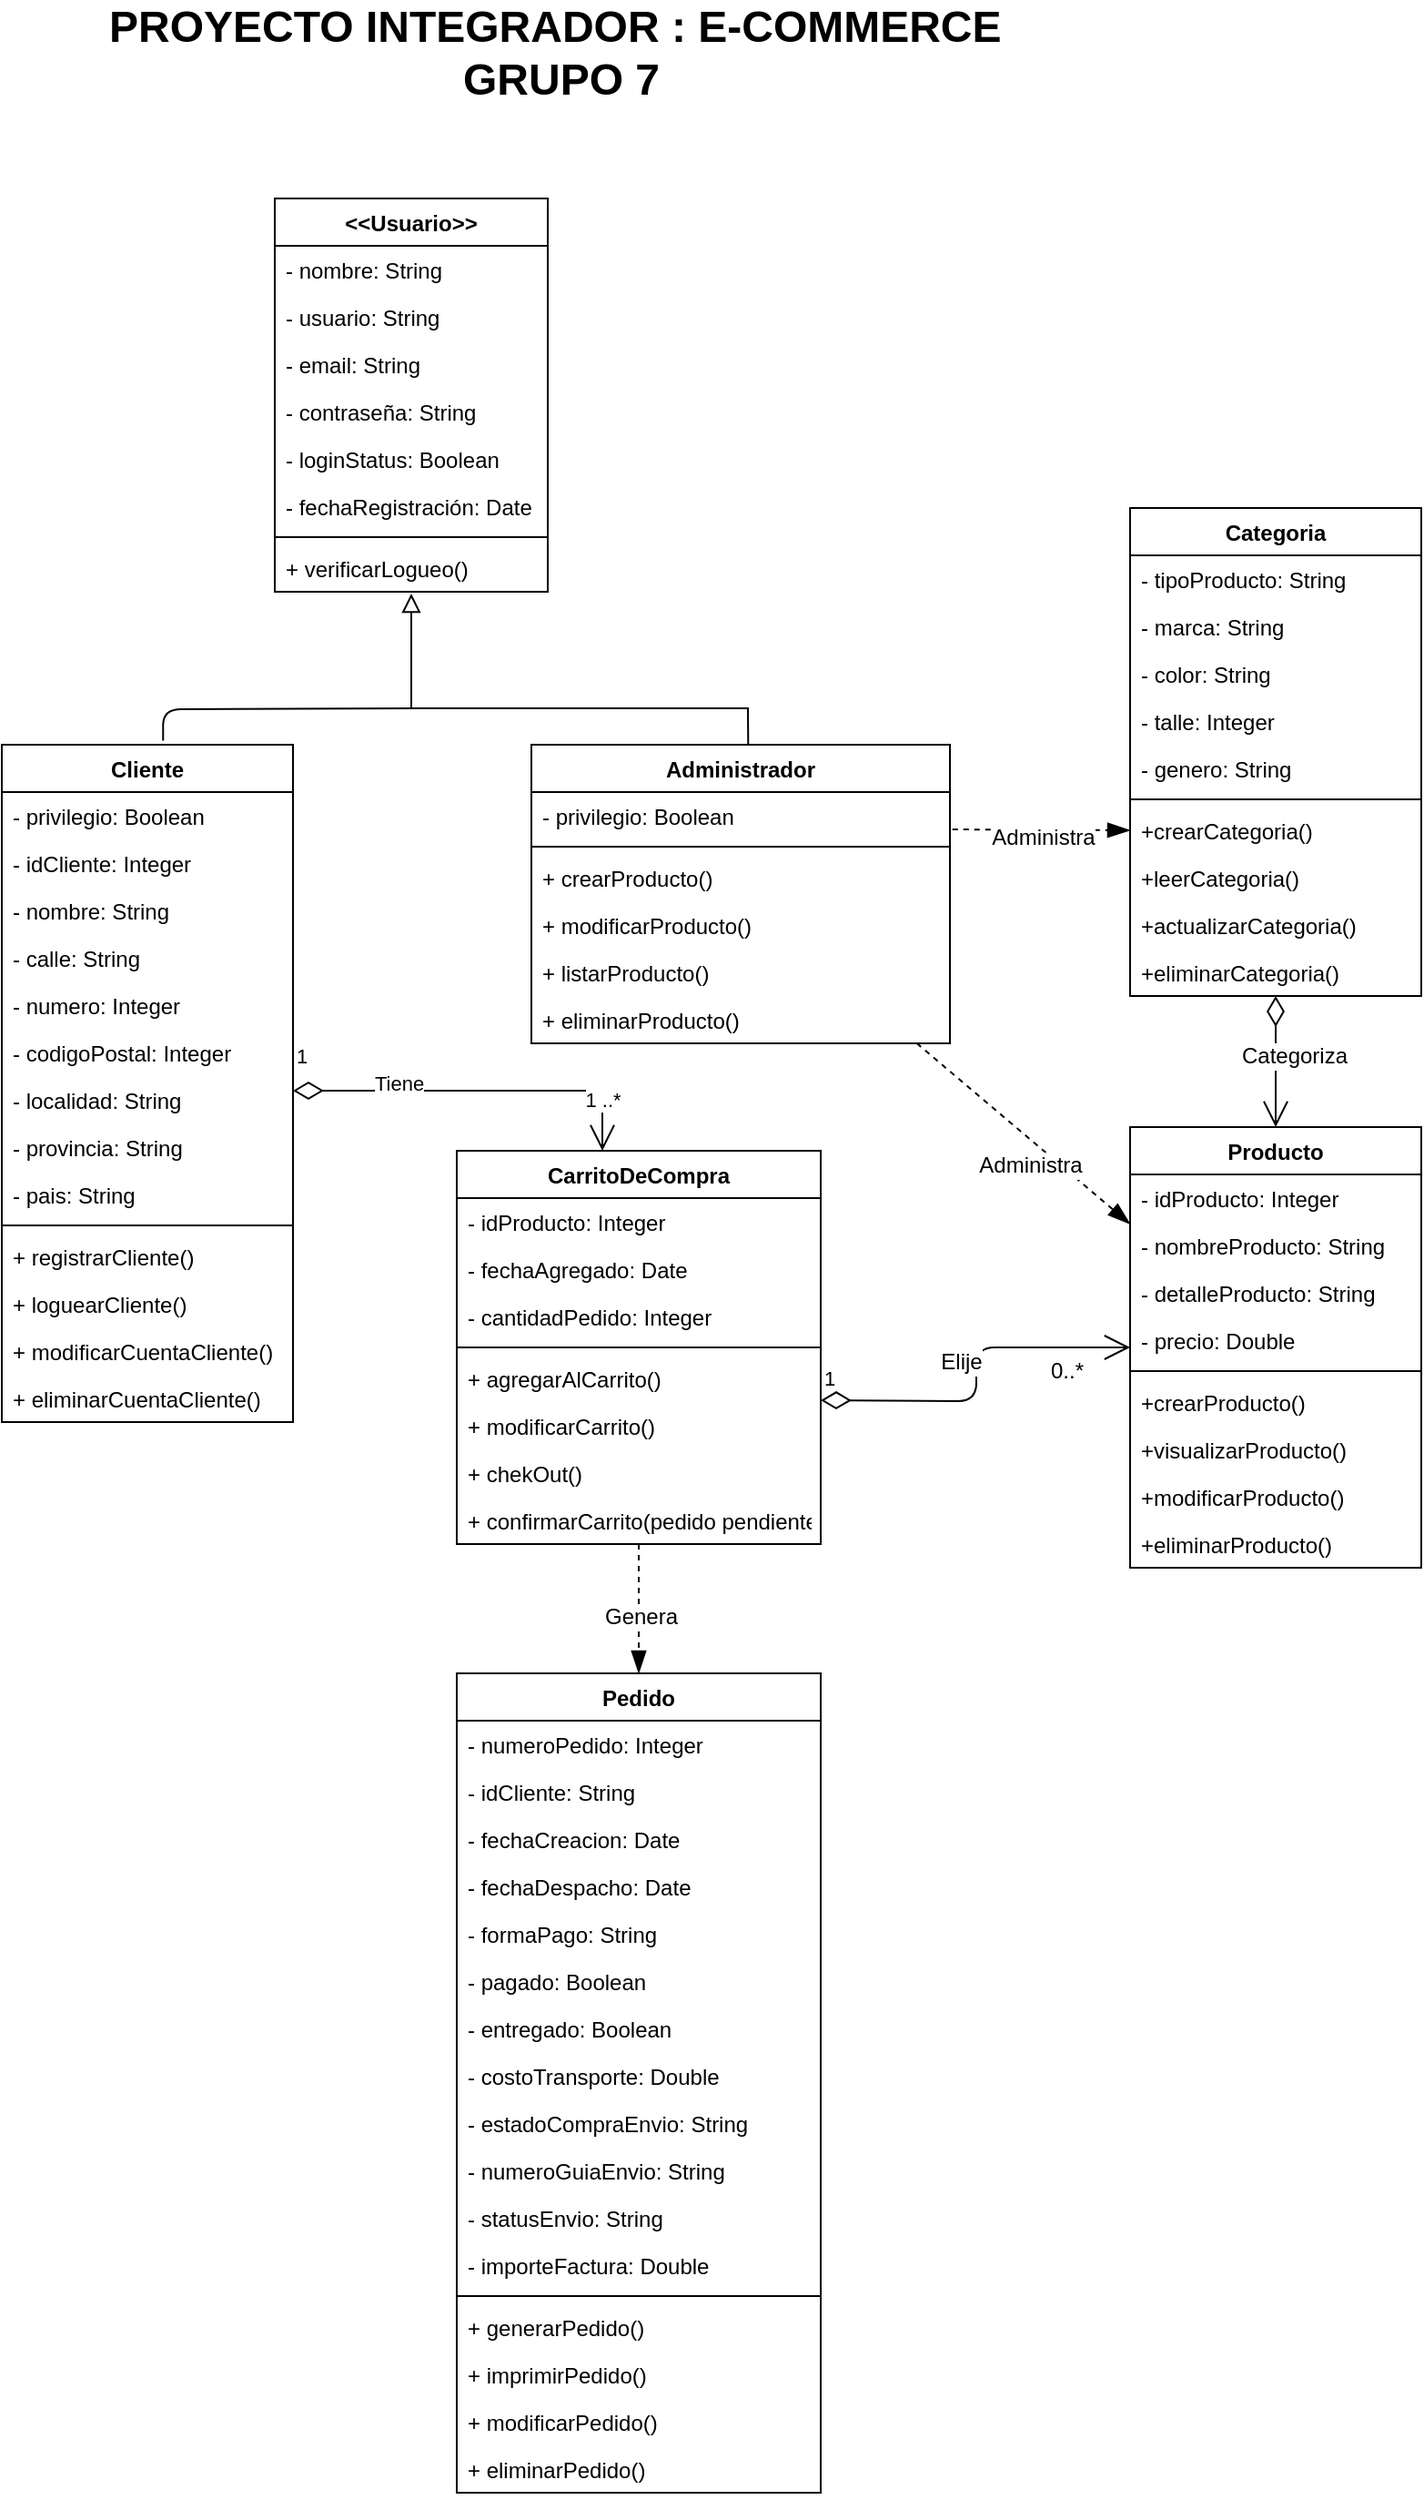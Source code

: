 <mxfile version="12.5.5" type="github"><diagram id="ciMFd6_CBrnLsRwzJrKy" name="Page-1"><mxGraphModel dx="1304" dy="1335" grid="1" gridSize="10" guides="1" tooltips="1" connect="1" arrows="1" fold="1" page="1" pageScale="1" pageWidth="1169" pageHeight="826" math="0" shadow="0"><root><mxCell id="0"/><mxCell id="1" parent="0"/><mxCell id="z8vjfmseeXn0USBV1nfo-12" value="Cliente" style="swimlane;fontStyle=1;align=center;verticalAlign=top;childLayout=stackLayout;horizontal=1;startSize=26;horizontalStack=0;resizeParent=1;resizeParentMax=0;resizeLast=0;collapsible=1;marginBottom=0;" parent="1" vertex="1"><mxGeometry x="270" y="-260" width="160" height="372" as="geometry"/></mxCell><mxCell id="z8vjfmseeXn0USBV1nfo-16" value="- privilegio: Boolean" style="text;strokeColor=none;fillColor=none;align=left;verticalAlign=top;spacingLeft=4;spacingRight=4;overflow=hidden;rotatable=0;points=[[0,0.5],[1,0.5]];portConstraint=eastwest;" parent="z8vjfmseeXn0USBV1nfo-12" vertex="1"><mxGeometry y="26" width="160" height="26" as="geometry"/></mxCell><mxCell id="rHyd9V9s93tVNipNYwZx-17" value="- idCliente: Integer" style="text;strokeColor=none;fillColor=none;align=left;verticalAlign=top;spacingLeft=4;spacingRight=4;overflow=hidden;rotatable=0;points=[[0,0.5],[1,0.5]];portConstraint=eastwest;" vertex="1" parent="z8vjfmseeXn0USBV1nfo-12"><mxGeometry y="52" width="160" height="26" as="geometry"/></mxCell><mxCell id="rHyd9V9s93tVNipNYwZx-20" value="- nombre: String" style="text;strokeColor=none;fillColor=none;align=left;verticalAlign=top;spacingLeft=4;spacingRight=4;overflow=hidden;rotatable=0;points=[[0,0.5],[1,0.5]];portConstraint=eastwest;" vertex="1" parent="z8vjfmseeXn0USBV1nfo-12"><mxGeometry y="78" width="160" height="26" as="geometry"/></mxCell><mxCell id="rHyd9V9s93tVNipNYwZx-1" value="- calle: String" style="text;strokeColor=none;fillColor=none;align=left;verticalAlign=top;spacingLeft=4;spacingRight=4;overflow=hidden;rotatable=0;points=[[0,0.5],[1,0.5]];portConstraint=eastwest;" vertex="1" parent="z8vjfmseeXn0USBV1nfo-12"><mxGeometry y="104" width="160" height="26" as="geometry"/></mxCell><mxCell id="rHyd9V9s93tVNipNYwZx-2" value="- numero: Integer" style="text;strokeColor=none;fillColor=none;align=left;verticalAlign=top;spacingLeft=4;spacingRight=4;overflow=hidden;rotatable=0;points=[[0,0.5],[1,0.5]];portConstraint=eastwest;" vertex="1" parent="z8vjfmseeXn0USBV1nfo-12"><mxGeometry y="130" width="160" height="26" as="geometry"/></mxCell><mxCell id="rHyd9V9s93tVNipNYwZx-3" value="- codigoPostal: Integer" style="text;strokeColor=none;fillColor=none;align=left;verticalAlign=top;spacingLeft=4;spacingRight=4;overflow=hidden;rotatable=0;points=[[0,0.5],[1,0.5]];portConstraint=eastwest;" vertex="1" parent="z8vjfmseeXn0USBV1nfo-12"><mxGeometry y="156" width="160" height="26" as="geometry"/></mxCell><mxCell id="rHyd9V9s93tVNipNYwZx-4" value="- localidad: String" style="text;strokeColor=none;fillColor=none;align=left;verticalAlign=top;spacingLeft=4;spacingRight=4;overflow=hidden;rotatable=0;points=[[0,0.5],[1,0.5]];portConstraint=eastwest;" vertex="1" parent="z8vjfmseeXn0USBV1nfo-12"><mxGeometry y="182" width="160" height="26" as="geometry"/></mxCell><mxCell id="rHyd9V9s93tVNipNYwZx-5" value="- provincia: String" style="text;strokeColor=none;fillColor=none;align=left;verticalAlign=top;spacingLeft=4;spacingRight=4;overflow=hidden;rotatable=0;points=[[0,0.5],[1,0.5]];portConstraint=eastwest;" vertex="1" parent="z8vjfmseeXn0USBV1nfo-12"><mxGeometry y="208" width="160" height="26" as="geometry"/></mxCell><mxCell id="rHyd9V9s93tVNipNYwZx-6" value="- pais: String" style="text;strokeColor=none;fillColor=none;align=left;verticalAlign=top;spacingLeft=4;spacingRight=4;overflow=hidden;rotatable=0;points=[[0,0.5],[1,0.5]];portConstraint=eastwest;" vertex="1" parent="z8vjfmseeXn0USBV1nfo-12"><mxGeometry y="234" width="160" height="26" as="geometry"/></mxCell><mxCell id="z8vjfmseeXn0USBV1nfo-14" value="" style="line;strokeWidth=1;fillColor=none;align=left;verticalAlign=middle;spacingTop=-1;spacingLeft=3;spacingRight=3;rotatable=0;labelPosition=right;points=[];portConstraint=eastwest;" parent="z8vjfmseeXn0USBV1nfo-12" vertex="1"><mxGeometry y="260" width="160" height="8" as="geometry"/></mxCell><mxCell id="z8vjfmseeXn0USBV1nfo-15" value="+ registrarCliente()" style="text;strokeColor=none;fillColor=none;align=left;verticalAlign=top;spacingLeft=4;spacingRight=4;overflow=hidden;rotatable=0;points=[[0,0.5],[1,0.5]];portConstraint=eastwest;" parent="z8vjfmseeXn0USBV1nfo-12" vertex="1"><mxGeometry y="268" width="160" height="26" as="geometry"/></mxCell><mxCell id="gzXGclxdogw32uuu3xl3-41" value="+ loguearCliente()" style="text;strokeColor=none;fillColor=none;align=left;verticalAlign=top;spacingLeft=4;spacingRight=4;overflow=hidden;rotatable=0;points=[[0,0.5],[1,0.5]];portConstraint=eastwest;" parent="z8vjfmseeXn0USBV1nfo-12" vertex="1"><mxGeometry y="294" width="160" height="26" as="geometry"/></mxCell><mxCell id="z8vjfmseeXn0USBV1nfo-21" value="+ modificarCuentaCliente()" style="text;strokeColor=none;fillColor=none;align=left;verticalAlign=top;spacingLeft=4;spacingRight=4;overflow=hidden;rotatable=0;points=[[0,0.5],[1,0.5]];portConstraint=eastwest;" parent="z8vjfmseeXn0USBV1nfo-12" vertex="1"><mxGeometry y="320" width="160" height="26" as="geometry"/></mxCell><mxCell id="rHyd9V9s93tVNipNYwZx-7" value="+ eliminarCuentaCliente()" style="text;strokeColor=none;fillColor=none;align=left;verticalAlign=top;spacingLeft=4;spacingRight=4;overflow=hidden;rotatable=0;points=[[0,0.5],[1,0.5]];portConstraint=eastwest;" vertex="1" parent="z8vjfmseeXn0USBV1nfo-12"><mxGeometry y="346" width="160" height="26" as="geometry"/></mxCell><mxCell id="z8vjfmseeXn0USBV1nfo-22" value="Administrador" style="swimlane;fontStyle=1;align=center;verticalAlign=top;childLayout=stackLayout;horizontal=1;startSize=26;horizontalStack=0;resizeParent=1;resizeParentMax=0;resizeLast=0;collapsible=1;marginBottom=0;" parent="1" vertex="1"><mxGeometry x="561" y="-260" width="230" height="164" as="geometry"/></mxCell><mxCell id="z8vjfmseeXn0USBV1nfo-23" value="- privilegio: Boolean" style="text;strokeColor=none;fillColor=none;align=left;verticalAlign=top;spacingLeft=4;spacingRight=4;overflow=hidden;rotatable=0;points=[[0,0.5],[1,0.5]];portConstraint=eastwest;" parent="z8vjfmseeXn0USBV1nfo-22" vertex="1"><mxGeometry y="26" width="230" height="26" as="geometry"/></mxCell><mxCell id="z8vjfmseeXn0USBV1nfo-24" value="" style="line;strokeWidth=1;fillColor=none;align=left;verticalAlign=middle;spacingTop=-1;spacingLeft=3;spacingRight=3;rotatable=0;labelPosition=right;points=[];portConstraint=eastwest;" parent="z8vjfmseeXn0USBV1nfo-22" vertex="1"><mxGeometry y="52" width="230" height="8" as="geometry"/></mxCell><mxCell id="z8vjfmseeXn0USBV1nfo-25" value="+ crearProducto()" style="text;strokeColor=none;fillColor=none;align=left;verticalAlign=top;spacingLeft=4;spacingRight=4;overflow=hidden;rotatable=0;points=[[0,0.5],[1,0.5]];portConstraint=eastwest;" parent="z8vjfmseeXn0USBV1nfo-22" vertex="1"><mxGeometry y="60" width="230" height="26" as="geometry"/></mxCell><mxCell id="rHyd9V9s93tVNipNYwZx-8" value="+ modificarProducto()" style="text;strokeColor=none;fillColor=none;align=left;verticalAlign=top;spacingLeft=4;spacingRight=4;overflow=hidden;rotatable=0;points=[[0,0.5],[1,0.5]];portConstraint=eastwest;" vertex="1" parent="z8vjfmseeXn0USBV1nfo-22"><mxGeometry y="86" width="230" height="26" as="geometry"/></mxCell><mxCell id="rHyd9V9s93tVNipNYwZx-9" value="+ listarProducto()" style="text;strokeColor=none;fillColor=none;align=left;verticalAlign=top;spacingLeft=4;spacingRight=4;overflow=hidden;rotatable=0;points=[[0,0.5],[1,0.5]];portConstraint=eastwest;" vertex="1" parent="z8vjfmseeXn0USBV1nfo-22"><mxGeometry y="112" width="230" height="26" as="geometry"/></mxCell><mxCell id="rHyd9V9s93tVNipNYwZx-10" value="+ eliminarProducto()" style="text;strokeColor=none;fillColor=none;align=left;verticalAlign=top;spacingLeft=4;spacingRight=4;overflow=hidden;rotatable=0;points=[[0,0.5],[1,0.5]];portConstraint=eastwest;" vertex="1" parent="z8vjfmseeXn0USBV1nfo-22"><mxGeometry y="138" width="230" height="26" as="geometry"/></mxCell><mxCell id="z8vjfmseeXn0USBV1nfo-27" value="Pedido" style="swimlane;fontStyle=1;align=center;verticalAlign=top;childLayout=stackLayout;horizontal=1;startSize=26;horizontalStack=0;resizeParent=1;resizeParentMax=0;resizeLast=0;collapsible=1;marginBottom=0;" parent="1" vertex="1"><mxGeometry x="520" y="250" width="200" height="450" as="geometry"/></mxCell><mxCell id="z8vjfmseeXn0USBV1nfo-28" value="- numeroPedido: Integer" style="text;strokeColor=none;fillColor=none;align=left;verticalAlign=top;spacingLeft=4;spacingRight=4;overflow=hidden;rotatable=0;points=[[0,0.5],[1,0.5]];portConstraint=eastwest;" parent="z8vjfmseeXn0USBV1nfo-27" vertex="1"><mxGeometry y="26" width="200" height="26" as="geometry"/></mxCell><mxCell id="z8vjfmseeXn0USBV1nfo-33" value="- idCliente: String" style="text;strokeColor=none;fillColor=none;align=left;verticalAlign=top;spacingLeft=4;spacingRight=4;overflow=hidden;rotatable=0;points=[[0,0.5],[1,0.5]];portConstraint=eastwest;" parent="z8vjfmseeXn0USBV1nfo-27" vertex="1"><mxGeometry y="52" width="200" height="26" as="geometry"/></mxCell><mxCell id="z8vjfmseeXn0USBV1nfo-31" value="- fechaCreacion: Date" style="text;strokeColor=none;fillColor=none;align=left;verticalAlign=top;spacingLeft=4;spacingRight=4;overflow=hidden;rotatable=0;points=[[0,0.5],[1,0.5]];portConstraint=eastwest;" parent="z8vjfmseeXn0USBV1nfo-27" vertex="1"><mxGeometry y="78" width="200" height="26" as="geometry"/></mxCell><mxCell id="z8vjfmseeXn0USBV1nfo-32" value="- fechaDespacho: Date" style="text;strokeColor=none;fillColor=none;align=left;verticalAlign=top;spacingLeft=4;spacingRight=4;overflow=hidden;rotatable=0;points=[[0,0.5],[1,0.5]];portConstraint=eastwest;" parent="z8vjfmseeXn0USBV1nfo-27" vertex="1"><mxGeometry y="104" width="200" height="26" as="geometry"/></mxCell><mxCell id="eNf4bwYAa27LrFW_4d_q-90" value="- formaPago: String" style="text;strokeColor=none;fillColor=none;align=left;verticalAlign=top;spacingLeft=4;spacingRight=4;overflow=hidden;rotatable=0;points=[[0,0.5],[1,0.5]];portConstraint=eastwest;" parent="z8vjfmseeXn0USBV1nfo-27" vertex="1"><mxGeometry y="130" width="200" height="26" as="geometry"/></mxCell><mxCell id="eNf4bwYAa27LrFW_4d_q-91" value="- pagado: Boolean" style="text;strokeColor=none;fillColor=none;align=left;verticalAlign=top;spacingLeft=4;spacingRight=4;overflow=hidden;rotatable=0;points=[[0,0.5],[1,0.5]];portConstraint=eastwest;" parent="z8vjfmseeXn0USBV1nfo-27" vertex="1"><mxGeometry y="156" width="200" height="26" as="geometry"/></mxCell><mxCell id="eNf4bwYAa27LrFW_4d_q-92" value="- entregado: Boolean" style="text;strokeColor=none;fillColor=none;align=left;verticalAlign=top;spacingLeft=4;spacingRight=4;overflow=hidden;rotatable=0;points=[[0,0.5],[1,0.5]];portConstraint=eastwest;" parent="z8vjfmseeXn0USBV1nfo-27" vertex="1"><mxGeometry y="182" width="200" height="26" as="geometry"/></mxCell><mxCell id="z8vjfmseeXn0USBV1nfo-34" value="- costoTransporte: Double" style="text;strokeColor=none;fillColor=none;align=left;verticalAlign=top;spacingLeft=4;spacingRight=4;overflow=hidden;rotatable=0;points=[[0,0.5],[1,0.5]];portConstraint=eastwest;" parent="z8vjfmseeXn0USBV1nfo-27" vertex="1"><mxGeometry y="208" width="200" height="26" as="geometry"/></mxCell><mxCell id="eNf4bwYAa27LrFW_4d_q-93" value="- estadoCompraEnvio: String" style="text;strokeColor=none;fillColor=none;align=left;verticalAlign=top;spacingLeft=4;spacingRight=4;overflow=hidden;rotatable=0;points=[[0,0.5],[1,0.5]];portConstraint=eastwest;" parent="z8vjfmseeXn0USBV1nfo-27" vertex="1"><mxGeometry y="234" width="200" height="26" as="geometry"/></mxCell><mxCell id="z8vjfmseeXn0USBV1nfo-35" value="- numeroGuiaEnvio: String" style="text;strokeColor=none;fillColor=none;align=left;verticalAlign=top;spacingLeft=4;spacingRight=4;overflow=hidden;rotatable=0;points=[[0,0.5],[1,0.5]];portConstraint=eastwest;" parent="z8vjfmseeXn0USBV1nfo-27" vertex="1"><mxGeometry y="260" width="200" height="26" as="geometry"/></mxCell><mxCell id="eNf4bwYAa27LrFW_4d_q-88" value="- statusEnvio: String" style="text;strokeColor=none;fillColor=none;align=left;verticalAlign=top;spacingLeft=4;spacingRight=4;overflow=hidden;rotatable=0;points=[[0,0.5],[1,0.5]];portConstraint=eastwest;" parent="z8vjfmseeXn0USBV1nfo-27" vertex="1"><mxGeometry y="286" width="200" height="26" as="geometry"/></mxCell><mxCell id="eNf4bwYAa27LrFW_4d_q-89" value="- importeFactura: Double" style="text;strokeColor=none;fillColor=none;align=left;verticalAlign=top;spacingLeft=4;spacingRight=4;overflow=hidden;rotatable=0;points=[[0,0.5],[1,0.5]];portConstraint=eastwest;" parent="z8vjfmseeXn0USBV1nfo-27" vertex="1"><mxGeometry y="312" width="200" height="26" as="geometry"/></mxCell><mxCell id="z8vjfmseeXn0USBV1nfo-29" value="" style="line;strokeWidth=1;fillColor=none;align=left;verticalAlign=middle;spacingTop=-1;spacingLeft=3;spacingRight=3;rotatable=0;labelPosition=right;points=[];portConstraint=eastwest;" parent="z8vjfmseeXn0USBV1nfo-27" vertex="1"><mxGeometry y="338" width="200" height="8" as="geometry"/></mxCell><mxCell id="z8vjfmseeXn0USBV1nfo-30" value="+ generarPedido()" style="text;strokeColor=none;fillColor=none;align=left;verticalAlign=top;spacingLeft=4;spacingRight=4;overflow=hidden;rotatable=0;points=[[0,0.5],[1,0.5]];portConstraint=eastwest;" parent="z8vjfmseeXn0USBV1nfo-27" vertex="1"><mxGeometry y="346" width="200" height="26" as="geometry"/></mxCell><mxCell id="oRKr5D76YfQL9CyraVDA-19" value="+ imprimirPedido()" style="text;strokeColor=none;fillColor=none;align=left;verticalAlign=top;spacingLeft=4;spacingRight=4;overflow=hidden;rotatable=0;points=[[0,0.5],[1,0.5]];portConstraint=eastwest;" parent="z8vjfmseeXn0USBV1nfo-27" vertex="1"><mxGeometry y="372" width="200" height="26" as="geometry"/></mxCell><mxCell id="rHyd9V9s93tVNipNYwZx-21" value="+ modificarPedido()" style="text;strokeColor=none;fillColor=none;align=left;verticalAlign=top;spacingLeft=4;spacingRight=4;overflow=hidden;rotatable=0;points=[[0,0.5],[1,0.5]];portConstraint=eastwest;" vertex="1" parent="z8vjfmseeXn0USBV1nfo-27"><mxGeometry y="398" width="200" height="26" as="geometry"/></mxCell><mxCell id="oRKr5D76YfQL9CyraVDA-21" value="+ eliminarPedido()" style="text;strokeColor=none;fillColor=none;align=left;verticalAlign=top;spacingLeft=4;spacingRight=4;overflow=hidden;rotatable=0;points=[[0,0.5],[1,0.5]];portConstraint=eastwest;" parent="z8vjfmseeXn0USBV1nfo-27" vertex="1"><mxGeometry y="424" width="200" height="26" as="geometry"/></mxCell><mxCell id="z8vjfmseeXn0USBV1nfo-51" value="CarritoDeCompra" style="swimlane;fontStyle=1;align=center;verticalAlign=top;childLayout=stackLayout;horizontal=1;startSize=26;horizontalStack=0;resizeParent=1;resizeParentMax=0;resizeLast=0;collapsible=1;marginBottom=0;" parent="1" vertex="1"><mxGeometry x="520" y="-37" width="200" height="216" as="geometry"/></mxCell><mxCell id="z8vjfmseeXn0USBV1nfo-62" value="- idProducto: Integer" style="text;strokeColor=none;fillColor=none;align=left;verticalAlign=top;spacingLeft=4;spacingRight=4;overflow=hidden;rotatable=0;points=[[0,0.5],[1,0.5]];portConstraint=eastwest;" parent="z8vjfmseeXn0USBV1nfo-51" vertex="1"><mxGeometry y="26" width="200" height="26" as="geometry"/></mxCell><mxCell id="z8vjfmseeXn0USBV1nfo-64" value="- fechaAgregado: Date " style="text;strokeColor=none;fillColor=none;align=left;verticalAlign=top;spacingLeft=4;spacingRight=4;overflow=hidden;rotatable=0;points=[[0,0.5],[1,0.5]];portConstraint=eastwest;" parent="z8vjfmseeXn0USBV1nfo-51" vertex="1"><mxGeometry y="52" width="200" height="26" as="geometry"/></mxCell><mxCell id="z8vjfmseeXn0USBV1nfo-63" value="- cantidadPedido: Integer" style="text;strokeColor=none;fillColor=none;align=left;verticalAlign=top;spacingLeft=4;spacingRight=4;overflow=hidden;rotatable=0;points=[[0,0.5],[1,0.5]];portConstraint=eastwest;" parent="z8vjfmseeXn0USBV1nfo-51" vertex="1"><mxGeometry y="78" width="200" height="26" as="geometry"/></mxCell><mxCell id="z8vjfmseeXn0USBV1nfo-53" value="" style="line;strokeWidth=1;fillColor=none;align=left;verticalAlign=middle;spacingTop=-1;spacingLeft=3;spacingRight=3;rotatable=0;labelPosition=right;points=[];portConstraint=eastwest;" parent="z8vjfmseeXn0USBV1nfo-51" vertex="1"><mxGeometry y="104" width="200" height="8" as="geometry"/></mxCell><mxCell id="z8vjfmseeXn0USBV1nfo-54" value="+ agregarAlCarrito()" style="text;strokeColor=none;fillColor=none;align=left;verticalAlign=top;spacingLeft=4;spacingRight=4;overflow=hidden;rotatable=0;points=[[0,0.5],[1,0.5]];portConstraint=eastwest;" parent="z8vjfmseeXn0USBV1nfo-51" vertex="1"><mxGeometry y="112" width="200" height="26" as="geometry"/></mxCell><mxCell id="z8vjfmseeXn0USBV1nfo-66" value="+ modificarCarrito()" style="text;strokeColor=none;fillColor=none;align=left;verticalAlign=top;spacingLeft=4;spacingRight=4;overflow=hidden;rotatable=0;points=[[0,0.5],[1,0.5]];portConstraint=eastwest;" parent="z8vjfmseeXn0USBV1nfo-51" vertex="1"><mxGeometry y="138" width="200" height="26" as="geometry"/></mxCell><mxCell id="z8vjfmseeXn0USBV1nfo-65" value="+ chekOut()" style="text;strokeColor=none;fillColor=none;align=left;verticalAlign=top;spacingLeft=4;spacingRight=4;overflow=hidden;rotatable=0;points=[[0,0.5],[1,0.5]];portConstraint=eastwest;" parent="z8vjfmseeXn0USBV1nfo-51" vertex="1"><mxGeometry y="164" width="200" height="26" as="geometry"/></mxCell><mxCell id="eNf4bwYAa27LrFW_4d_q-120" value="+ confirmarCarrito(pedido pendiente)" style="text;strokeColor=none;fillColor=none;align=left;verticalAlign=top;spacingLeft=4;spacingRight=4;overflow=hidden;rotatable=0;points=[[0,0.5],[1,0.5]];portConstraint=eastwest;" parent="z8vjfmseeXn0USBV1nfo-51" vertex="1"><mxGeometry y="190" width="200" height="26" as="geometry"/></mxCell><mxCell id="gzXGclxdogw32uuu3xl3-18" value="Extends" style="endArrow=block;endSize=8;endFill=0;strokeColor=#000000;fontColor=none;shadow=0;horizontal=0;verticalAlign=top;labelBackgroundColor=none;noLabel=1;startSize=1;jumpStyle=none;rounded=0;entryX=0.5;entryY=1.038;entryDx=0;entryDy=0;entryPerimeter=0;exitX=0.518;exitY=-0.003;exitDx=0;exitDy=0;exitPerimeter=0;" parent="1" source="z8vjfmseeXn0USBV1nfo-22" target="z8vjfmseeXn0USBV1nfo-8" edge="1"><mxGeometry x="1" y="164" width="160" relative="1" as="geometry"><mxPoint x="386" y="141.579" as="sourcePoint"/><mxPoint x="495" y="-342" as="targetPoint"/><mxPoint x="-2" y="-1" as="offset"/><Array as="points"><mxPoint x="680" y="-280"/><mxPoint x="495" y="-280"/></Array></mxGeometry></mxCell><mxCell id="gzXGclxdogw32uuu3xl3-49" value="" style="endArrow=blockThin;endSize=10;dashed=1;html=1;shadow=0;labelBackgroundColor=none;strokeColor=#000000;fontColor=#000000;endFill=1;exitX=1.006;exitY=0.789;exitDx=0;exitDy=0;exitPerimeter=0;entryX=0;entryY=0.5;entryDx=0;entryDy=0;" parent="1" source="z8vjfmseeXn0USBV1nfo-23" target="eNf4bwYAa27LrFW_4d_q-62" edge="1"><mxGeometry width="160" relative="1" as="geometry"><mxPoint x="615.795" y="260" as="sourcePoint"/><mxPoint x="960" y="-150" as="targetPoint"/><Array as="points"/></mxGeometry></mxCell><mxCell id="eNf4bwYAa27LrFW_4d_q-74" value="Administra" style="text;html=1;align=center;verticalAlign=middle;resizable=0;points=[];labelBackgroundColor=#ffffff;" parent="gzXGclxdogw32uuu3xl3-49" vertex="1" connectable="0"><mxGeometry x="0.26" y="1" relative="1" as="geometry"><mxPoint x="-12.45" y="5.4" as="offset"/></mxGeometry></mxCell><mxCell id="z8vjfmseeXn0USBV1nfo-5" value="&lt;&lt;Usuario&gt;&gt;" style="swimlane;fontStyle=1;align=center;verticalAlign=top;childLayout=stackLayout;horizontal=1;startSize=26;horizontalStack=0;resizeParent=1;resizeParentMax=0;resizeLast=0;collapsible=1;marginBottom=0;" parent="1" vertex="1"><mxGeometry x="420" y="-560" width="150" height="216" as="geometry"><mxRectangle width="110" height="26" as="alternateBounds"/></mxGeometry></mxCell><mxCell id="oRKr5D76YfQL9CyraVDA-12" value="- nombre: String" style="text;strokeColor=none;fillColor=none;align=left;verticalAlign=top;spacingLeft=4;spacingRight=4;overflow=hidden;rotatable=0;points=[[0,0.5],[1,0.5]];portConstraint=eastwest;" parent="z8vjfmseeXn0USBV1nfo-5" vertex="1"><mxGeometry y="26" width="150" height="26" as="geometry"/></mxCell><mxCell id="z8vjfmseeXn0USBV1nfo-6" value="- usuario: String" style="text;strokeColor=none;fillColor=none;align=left;verticalAlign=top;spacingLeft=4;spacingRight=4;overflow=hidden;rotatable=0;points=[[0,0.5],[1,0.5]];portConstraint=eastwest;" parent="z8vjfmseeXn0USBV1nfo-5" vertex="1"><mxGeometry y="52" width="150" height="26" as="geometry"/></mxCell><mxCell id="gzXGclxdogw32uuu3xl3-1" value="- email: String" style="text;strokeColor=none;fillColor=none;align=left;verticalAlign=top;spacingLeft=4;spacingRight=4;overflow=hidden;rotatable=0;points=[[0,0.5],[1,0.5]];portConstraint=eastwest;" parent="z8vjfmseeXn0USBV1nfo-5" vertex="1"><mxGeometry y="78" width="150" height="26" as="geometry"/></mxCell><mxCell id="z8vjfmseeXn0USBV1nfo-9" value="- contraseña: String" style="text;strokeColor=none;fillColor=none;align=left;verticalAlign=top;spacingLeft=4;spacingRight=4;overflow=hidden;rotatable=0;points=[[0,0.5],[1,0.5]];portConstraint=eastwest;" parent="z8vjfmseeXn0USBV1nfo-5" vertex="1"><mxGeometry y="104" width="150" height="26" as="geometry"/></mxCell><mxCell id="z8vjfmseeXn0USBV1nfo-11" value="- loginStatus: Boolean" style="text;strokeColor=none;fillColor=none;align=left;verticalAlign=top;spacingLeft=4;spacingRight=4;overflow=hidden;rotatable=0;points=[[0,0.5],[1,0.5]];portConstraint=eastwest;" parent="z8vjfmseeXn0USBV1nfo-5" vertex="1"><mxGeometry y="130" width="150" height="26" as="geometry"/></mxCell><mxCell id="z8vjfmseeXn0USBV1nfo-10" value="- fechaRegistración: Date" style="text;strokeColor=none;fillColor=none;align=left;verticalAlign=top;spacingLeft=4;spacingRight=4;overflow=hidden;rotatable=0;points=[[0,0.5],[1,0.5]];portConstraint=eastwest;" parent="z8vjfmseeXn0USBV1nfo-5" vertex="1"><mxGeometry y="156" width="150" height="26" as="geometry"/></mxCell><mxCell id="z8vjfmseeXn0USBV1nfo-7" value="" style="line;strokeWidth=1;fillColor=none;align=left;verticalAlign=middle;spacingTop=-1;spacingLeft=3;spacingRight=3;rotatable=0;labelPosition=right;points=[];portConstraint=eastwest;" parent="z8vjfmseeXn0USBV1nfo-5" vertex="1"><mxGeometry y="182" width="150" height="8" as="geometry"/></mxCell><mxCell id="z8vjfmseeXn0USBV1nfo-8" value="+ verificarLogueo()" style="text;strokeColor=none;fillColor=none;align=left;verticalAlign=top;spacingLeft=4;spacingRight=4;overflow=hidden;rotatable=0;points=[[0,0.5],[1,0.5]];portConstraint=eastwest;" parent="z8vjfmseeXn0USBV1nfo-5" vertex="1"><mxGeometry y="190" width="150" height="26" as="geometry"/></mxCell><mxCell id="oRKr5D76YfQL9CyraVDA-22" value="PROYECTO INTEGRADOR : E-COMMERCE&amp;nbsp; GRUPO 7" style="text;html=1;strokeColor=none;fillColor=none;align=center;verticalAlign=middle;whiteSpace=wrap;rounded=0;fontSize=24;fontStyle=1" parent="1" vertex="1"><mxGeometry x="320" y="-650" width="515" height="20" as="geometry"/></mxCell><mxCell id="oRKr5D76YfQL9CyraVDA-36" value="1" style="endArrow=open;html=1;endSize=12;startArrow=diamondThin;startSize=14;startFill=0;edgeStyle=orthogonalEdgeStyle;align=left;verticalAlign=bottom;fontSize=11;" parent="1" source="z8vjfmseeXn0USBV1nfo-12" edge="1" target="z8vjfmseeXn0USBV1nfo-51"><mxGeometry x="-1.0" y="10" relative="1" as="geometry"><mxPoint x="370" y="230" as="sourcePoint"/><mxPoint x="600" y="-50" as="targetPoint"/><mxPoint as="offset"/><Array as="points"><mxPoint x="600" y="-70"/></Array></mxGeometry></mxCell><mxCell id="oRKr5D76YfQL9CyraVDA-38" value="Tiene" style="text;html=1;align=center;verticalAlign=middle;resizable=0;points=[];labelBackgroundColor=#ffffff;fontSize=11;" parent="oRKr5D76YfQL9CyraVDA-36" vertex="1" connectable="0"><mxGeometry x="-0.137" y="4" relative="1" as="geometry"><mxPoint x="-29.97" as="offset"/></mxGeometry></mxCell><mxCell id="oRKr5D76YfQL9CyraVDA-41" value="1 ..*" style="text;html=1;align=center;verticalAlign=middle;resizable=0;points=[];labelBackgroundColor=#ffffff;fontSize=11;" parent="oRKr5D76YfQL9CyraVDA-36" vertex="1" connectable="0"><mxGeometry x="0.904" relative="1" as="geometry"><mxPoint y="-18.43" as="offset"/></mxGeometry></mxCell><mxCell id="oRKr5D76YfQL9CyraVDA-56" value="" style="endArrow=none;html=1;edgeStyle=orthogonalEdgeStyle;fontSize=11;entryX=0.554;entryY=-0.006;entryDx=0;entryDy=0;entryPerimeter=0;" parent="1" target="z8vjfmseeXn0USBV1nfo-12" edge="1"><mxGeometry relative="1" as="geometry"><mxPoint x="500" y="-280" as="sourcePoint"/><mxPoint x="350" y="-210" as="targetPoint"/></mxGeometry></mxCell><mxCell id="eNf4bwYAa27LrFW_4d_q-46" value="Producto" style="swimlane;fontStyle=1;align=center;verticalAlign=top;childLayout=stackLayout;horizontal=1;startSize=26;horizontalStack=0;resizeParent=1;resizeParentMax=0;resizeLast=0;collapsible=1;marginBottom=0;fontColor=#000000;html=0;" parent="1" vertex="1"><mxGeometry x="890" y="-50" width="160" height="242" as="geometry"/></mxCell><mxCell id="eNf4bwYAa27LrFW_4d_q-47" value="- idProducto: Integer" style="text;strokeColor=none;fillColor=none;align=left;verticalAlign=top;spacingLeft=4;spacingRight=4;overflow=hidden;rotatable=0;points=[[0,0.5],[1,0.5]];portConstraint=eastwest;" parent="eNf4bwYAa27LrFW_4d_q-46" vertex="1"><mxGeometry y="26" width="160" height="26" as="geometry"/></mxCell><mxCell id="eNf4bwYAa27LrFW_4d_q-49" value="- nombreProducto: String" style="text;strokeColor=none;fillColor=none;align=left;verticalAlign=top;spacingLeft=4;spacingRight=4;overflow=hidden;rotatable=0;points=[[0,0.5],[1,0.5]];portConstraint=eastwest;" parent="eNf4bwYAa27LrFW_4d_q-46" vertex="1"><mxGeometry y="52" width="160" height="26" as="geometry"/></mxCell><mxCell id="eNf4bwYAa27LrFW_4d_q-76" value="- detalleProducto: String" style="text;strokeColor=none;fillColor=none;align=left;verticalAlign=top;spacingLeft=4;spacingRight=4;overflow=hidden;rotatable=0;points=[[0,0.5],[1,0.5]];portConstraint=eastwest;" parent="eNf4bwYAa27LrFW_4d_q-46" vertex="1"><mxGeometry y="78" width="160" height="26" as="geometry"/></mxCell><mxCell id="rHyd9V9s93tVNipNYwZx-16" value="- precio: Double" style="text;strokeColor=none;fillColor=none;align=left;verticalAlign=top;spacingLeft=4;spacingRight=4;overflow=hidden;rotatable=0;points=[[0,0.5],[1,0.5]];portConstraint=eastwest;" vertex="1" parent="eNf4bwYAa27LrFW_4d_q-46"><mxGeometry y="104" width="160" height="26" as="geometry"/></mxCell><mxCell id="eNf4bwYAa27LrFW_4d_q-52" value="" style="line;strokeWidth=1;fillColor=none;align=left;verticalAlign=middle;spacingTop=-1;spacingLeft=3;spacingRight=3;rotatable=0;labelPosition=right;points=[];portConstraint=eastwest;" parent="eNf4bwYAa27LrFW_4d_q-46" vertex="1"><mxGeometry y="130" width="160" height="8" as="geometry"/></mxCell><mxCell id="eNf4bwYAa27LrFW_4d_q-53" value="+crearProducto()" style="text;strokeColor=none;fillColor=none;align=left;verticalAlign=top;spacingLeft=4;spacingRight=4;overflow=hidden;rotatable=0;points=[[0,0.5],[1,0.5]];portConstraint=eastwest;" parent="eNf4bwYAa27LrFW_4d_q-46" vertex="1"><mxGeometry y="138" width="160" height="26" as="geometry"/></mxCell><mxCell id="eNf4bwYAa27LrFW_4d_q-54" value="+visualizarProducto()" style="text;strokeColor=none;fillColor=none;align=left;verticalAlign=top;spacingLeft=4;spacingRight=4;overflow=hidden;rotatable=0;points=[[0,0.5],[1,0.5]];portConstraint=eastwest;" parent="eNf4bwYAa27LrFW_4d_q-46" vertex="1"><mxGeometry y="164" width="160" height="26" as="geometry"/></mxCell><mxCell id="eNf4bwYAa27LrFW_4d_q-55" value="+modificarProducto()" style="text;strokeColor=none;fillColor=none;align=left;verticalAlign=top;spacingLeft=4;spacingRight=4;overflow=hidden;rotatable=0;points=[[0,0.5],[1,0.5]];portConstraint=eastwest;" parent="eNf4bwYAa27LrFW_4d_q-46" vertex="1"><mxGeometry y="190" width="160" height="26" as="geometry"/></mxCell><mxCell id="eNf4bwYAa27LrFW_4d_q-56" value="+eliminarProducto()" style="text;strokeColor=none;fillColor=none;align=left;verticalAlign=top;spacingLeft=4;spacingRight=4;overflow=hidden;rotatable=0;points=[[0,0.5],[1,0.5]];portConstraint=eastwest;" parent="eNf4bwYAa27LrFW_4d_q-46" vertex="1"><mxGeometry y="216" width="160" height="26" as="geometry"/></mxCell><mxCell id="eNf4bwYAa27LrFW_4d_q-57" value="Categoria" style="swimlane;fontStyle=1;align=center;verticalAlign=top;childLayout=stackLayout;horizontal=1;startSize=26;horizontalStack=0;resizeParent=1;resizeParentMax=0;resizeLast=0;collapsible=1;marginBottom=0;fontColor=#000000;html=0;" parent="1" vertex="1"><mxGeometry x="890.0" y="-390" width="160" height="268" as="geometry"/></mxCell><mxCell id="eNf4bwYAa27LrFW_4d_q-59" value="- tipoProducto: String" style="text;strokeColor=none;fillColor=none;align=left;verticalAlign=top;spacingLeft=4;spacingRight=4;overflow=hidden;rotatable=0;points=[[0,0.5],[1,0.5]];portConstraint=eastwest;" parent="eNf4bwYAa27LrFW_4d_q-57" vertex="1"><mxGeometry y="26" width="160" height="26" as="geometry"/></mxCell><mxCell id="rHyd9V9s93tVNipNYwZx-11" value="- marca: String" style="text;strokeColor=none;fillColor=none;align=left;verticalAlign=top;spacingLeft=4;spacingRight=4;overflow=hidden;rotatable=0;points=[[0,0.5],[1,0.5]];portConstraint=eastwest;" vertex="1" parent="eNf4bwYAa27LrFW_4d_q-57"><mxGeometry y="52" width="160" height="26" as="geometry"/></mxCell><mxCell id="rHyd9V9s93tVNipNYwZx-12" value="- color: String" style="text;strokeColor=none;fillColor=none;align=left;verticalAlign=top;spacingLeft=4;spacingRight=4;overflow=hidden;rotatable=0;points=[[0,0.5],[1,0.5]];portConstraint=eastwest;" vertex="1" parent="eNf4bwYAa27LrFW_4d_q-57"><mxGeometry y="78" width="160" height="26" as="geometry"/></mxCell><mxCell id="rHyd9V9s93tVNipNYwZx-13" value="- talle: Integer" style="text;strokeColor=none;fillColor=none;align=left;verticalAlign=top;spacingLeft=4;spacingRight=4;overflow=hidden;rotatable=0;points=[[0,0.5],[1,0.5]];portConstraint=eastwest;" vertex="1" parent="eNf4bwYAa27LrFW_4d_q-57"><mxGeometry y="104" width="160" height="26" as="geometry"/></mxCell><mxCell id="eNf4bwYAa27LrFW_4d_q-75" value="- genero: String" style="text;strokeColor=none;fillColor=none;align=left;verticalAlign=top;spacingLeft=4;spacingRight=4;overflow=hidden;rotatable=0;points=[[0,0.5],[1,0.5]];portConstraint=eastwest;" parent="eNf4bwYAa27LrFW_4d_q-57" vertex="1"><mxGeometry y="130" width="160" height="26" as="geometry"/></mxCell><mxCell id="eNf4bwYAa27LrFW_4d_q-61" value="" style="line;strokeWidth=1;fillColor=none;align=left;verticalAlign=middle;spacingTop=-1;spacingLeft=3;spacingRight=3;rotatable=0;labelPosition=right;points=[];portConstraint=eastwest;" parent="eNf4bwYAa27LrFW_4d_q-57" vertex="1"><mxGeometry y="156" width="160" height="8" as="geometry"/></mxCell><mxCell id="eNf4bwYAa27LrFW_4d_q-62" value="+crearCategoria()" style="text;strokeColor=none;fillColor=none;align=left;verticalAlign=top;spacingLeft=4;spacingRight=4;overflow=hidden;rotatable=0;points=[[0,0.5],[1,0.5]];portConstraint=eastwest;" parent="eNf4bwYAa27LrFW_4d_q-57" vertex="1"><mxGeometry y="164" width="160" height="26" as="geometry"/></mxCell><mxCell id="eNf4bwYAa27LrFW_4d_q-63" value="+leerCategoria()" style="text;strokeColor=none;fillColor=none;align=left;verticalAlign=top;spacingLeft=4;spacingRight=4;overflow=hidden;rotatable=0;points=[[0,0.5],[1,0.5]];portConstraint=eastwest;" parent="eNf4bwYAa27LrFW_4d_q-57" vertex="1"><mxGeometry y="190" width="160" height="26" as="geometry"/></mxCell><mxCell id="eNf4bwYAa27LrFW_4d_q-64" value="+actualizarCategoria()" style="text;strokeColor=none;fillColor=none;align=left;verticalAlign=top;spacingLeft=4;spacingRight=4;overflow=hidden;rotatable=0;points=[[0,0.5],[1,0.5]];portConstraint=eastwest;" parent="eNf4bwYAa27LrFW_4d_q-57" vertex="1"><mxGeometry y="216" width="160" height="26" as="geometry"/></mxCell><mxCell id="eNf4bwYAa27LrFW_4d_q-65" value="+eliminarCategoria()" style="text;strokeColor=none;fillColor=none;align=left;verticalAlign=top;spacingLeft=4;spacingRight=4;overflow=hidden;rotatable=0;points=[[0,0.5],[1,0.5]];portConstraint=eastwest;" parent="eNf4bwYAa27LrFW_4d_q-57" vertex="1"><mxGeometry y="242" width="160" height="26" as="geometry"/></mxCell><mxCell id="eNf4bwYAa27LrFW_4d_q-70" value="" style="endArrow=open;html=1;endSize=12;startArrow=diamondThin;startSize=14;startFill=0;edgeStyle=orthogonalEdgeStyle;align=left;verticalAlign=bottom;" parent="1" source="eNf4bwYAa27LrFW_4d_q-57" target="eNf4bwYAa27LrFW_4d_q-46" edge="1"><mxGeometry x="-1" y="3" relative="1" as="geometry"><mxPoint x="1110" y="-325" as="sourcePoint"/><mxPoint x="1001" y="-120" as="targetPoint"/><Array as="points"><mxPoint x="970" y="-50"/><mxPoint x="970" y="-50"/></Array></mxGeometry></mxCell><mxCell id="eNf4bwYAa27LrFW_4d_q-71" value="Categoriza" style="text;html=1;align=center;verticalAlign=middle;resizable=0;points=[];labelBackgroundColor=#ffffff;" parent="eNf4bwYAa27LrFW_4d_q-70" vertex="1" connectable="0"><mxGeometry x="-0.101" relative="1" as="geometry"><mxPoint x="10.19" y="-8.882e-16" as="offset"/></mxGeometry></mxCell><mxCell id="eNf4bwYAa27LrFW_4d_q-118" value="" style="endArrow=blockThin;endSize=10;dashed=1;html=1;shadow=0;labelBackgroundColor=none;strokeColor=#000000;fontColor=#000000;endFill=1;" parent="1" source="z8vjfmseeXn0USBV1nfo-51" edge="1" target="z8vjfmseeXn0USBV1nfo-27"><mxGeometry width="160" relative="1" as="geometry"><mxPoint x="620" y="200" as="sourcePoint"/><mxPoint x="620" y="270" as="targetPoint"/><Array as="points"/></mxGeometry></mxCell><mxCell id="eNf4bwYAa27LrFW_4d_q-119" value="Genera" style="text;html=1;align=center;verticalAlign=middle;resizable=0;points=[];labelBackgroundColor=#ffffff;" parent="eNf4bwYAa27LrFW_4d_q-118" vertex="1" connectable="0"><mxGeometry x="0.26" y="1" relative="1" as="geometry"><mxPoint x="-0.56" y="-4.75" as="offset"/></mxGeometry></mxCell><mxCell id="eNf4bwYAa27LrFW_4d_q-121" value="1" style="endArrow=open;html=1;endSize=12;startArrow=diamondThin;startSize=14;startFill=0;edgeStyle=orthogonalEdgeStyle;align=left;verticalAlign=bottom;" parent="1" target="eNf4bwYAa27LrFW_4d_q-46" edge="1"><mxGeometry x="-1" y="3" relative="1" as="geometry"><mxPoint x="720" y="100" as="sourcePoint"/><mxPoint x="1000" as="targetPoint"/></mxGeometry></mxCell><mxCell id="eNf4bwYAa27LrFW_4d_q-122" value="Elije" style="text;html=1;align=center;verticalAlign=middle;resizable=0;points=[];labelBackgroundColor=#ffffff;" parent="eNf4bwYAa27LrFW_4d_q-121" vertex="1" connectable="0"><mxGeometry x="0.082" y="1" relative="1" as="geometry"><mxPoint x="-7.5" y="1" as="offset"/></mxGeometry></mxCell><mxCell id="eNf4bwYAa27LrFW_4d_q-123" value="0..*" style="text;html=1;align=center;verticalAlign=middle;resizable=0;points=[];autosize=1;" parent="1" vertex="1"><mxGeometry x="840" y="74" width="30" height="20" as="geometry"/></mxCell><mxCell id="rHyd9V9s93tVNipNYwZx-14" value="" style="endArrow=blockThin;endSize=10;dashed=1;html=1;shadow=0;labelBackgroundColor=none;strokeColor=#000000;fontColor=#000000;endFill=1;" edge="1" parent="1" source="z8vjfmseeXn0USBV1nfo-22" target="eNf4bwYAa27LrFW_4d_q-46"><mxGeometry width="160" relative="1" as="geometry"><mxPoint x="802.38" y="-203.486" as="sourcePoint"/><mxPoint x="900" y="-203" as="targetPoint"/><Array as="points"/></mxGeometry></mxCell><mxCell id="rHyd9V9s93tVNipNYwZx-15" value="Administra" style="text;html=1;align=center;verticalAlign=middle;resizable=0;points=[];labelBackgroundColor=#ffffff;" vertex="1" connectable="0" parent="rHyd9V9s93tVNipNYwZx-14"><mxGeometry x="0.26" y="1" relative="1" as="geometry"><mxPoint x="-12.45" y="5.4" as="offset"/></mxGeometry></mxCell></root></mxGraphModel></diagram></mxfile>